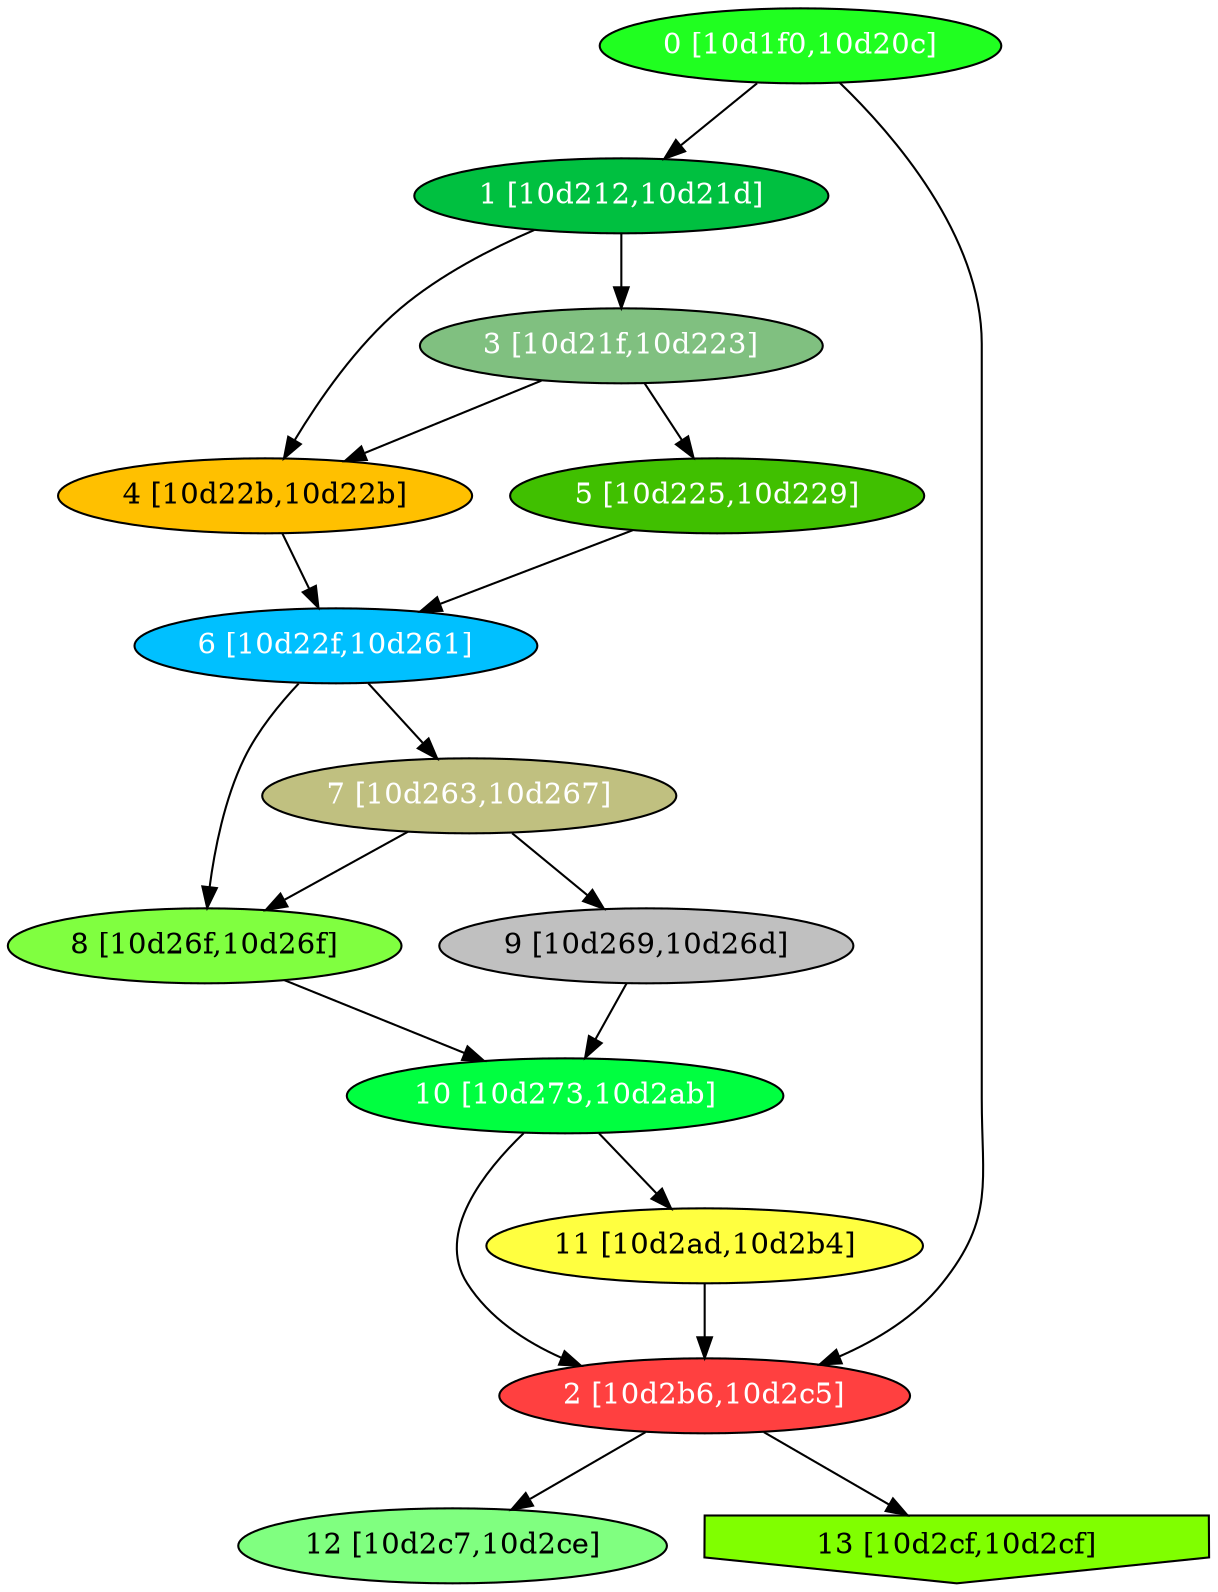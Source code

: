 diGraph libnss3{
	libnss3_0  [style=filled fillcolor="#20FF20" fontcolor="#ffffff" shape=oval label="0 [10d1f0,10d20c]"]
	libnss3_1  [style=filled fillcolor="#00C040" fontcolor="#ffffff" shape=oval label="1 [10d212,10d21d]"]
	libnss3_2  [style=filled fillcolor="#FF4040" fontcolor="#ffffff" shape=oval label="2 [10d2b6,10d2c5]"]
	libnss3_3  [style=filled fillcolor="#80C080" fontcolor="#ffffff" shape=oval label="3 [10d21f,10d223]"]
	libnss3_4  [style=filled fillcolor="#FFC000" fontcolor="#000000" shape=oval label="4 [10d22b,10d22b]"]
	libnss3_5  [style=filled fillcolor="#40C000" fontcolor="#ffffff" shape=oval label="5 [10d225,10d229]"]
	libnss3_6  [style=filled fillcolor="#00C0FF" fontcolor="#ffffff" shape=oval label="6 [10d22f,10d261]"]
	libnss3_7  [style=filled fillcolor="#C0C080" fontcolor="#ffffff" shape=oval label="7 [10d263,10d267]"]
	libnss3_8  [style=filled fillcolor="#80FF40" fontcolor="#000000" shape=oval label="8 [10d26f,10d26f]"]
	libnss3_9  [style=filled fillcolor="#C0C0C0" fontcolor="#000000" shape=oval label="9 [10d269,10d26d]"]
	libnss3_a  [style=filled fillcolor="#00FF40" fontcolor="#ffffff" shape=oval label="10 [10d273,10d2ab]"]
	libnss3_b  [style=filled fillcolor="#FFFF40" fontcolor="#000000" shape=oval label="11 [10d2ad,10d2b4]"]
	libnss3_c  [style=filled fillcolor="#80FF80" fontcolor="#000000" shape=oval label="12 [10d2c7,10d2ce]"]
	libnss3_d  [style=filled fillcolor="#80FF00" fontcolor="#000000" shape=invhouse label="13 [10d2cf,10d2cf]"]

	libnss3_0 -> libnss3_1
	libnss3_0 -> libnss3_2
	libnss3_1 -> libnss3_3
	libnss3_1 -> libnss3_4
	libnss3_2 -> libnss3_c
	libnss3_2 -> libnss3_d
	libnss3_3 -> libnss3_4
	libnss3_3 -> libnss3_5
	libnss3_4 -> libnss3_6
	libnss3_5 -> libnss3_6
	libnss3_6 -> libnss3_7
	libnss3_6 -> libnss3_8
	libnss3_7 -> libnss3_8
	libnss3_7 -> libnss3_9
	libnss3_8 -> libnss3_a
	libnss3_9 -> libnss3_a
	libnss3_a -> libnss3_2
	libnss3_a -> libnss3_b
	libnss3_b -> libnss3_2
}